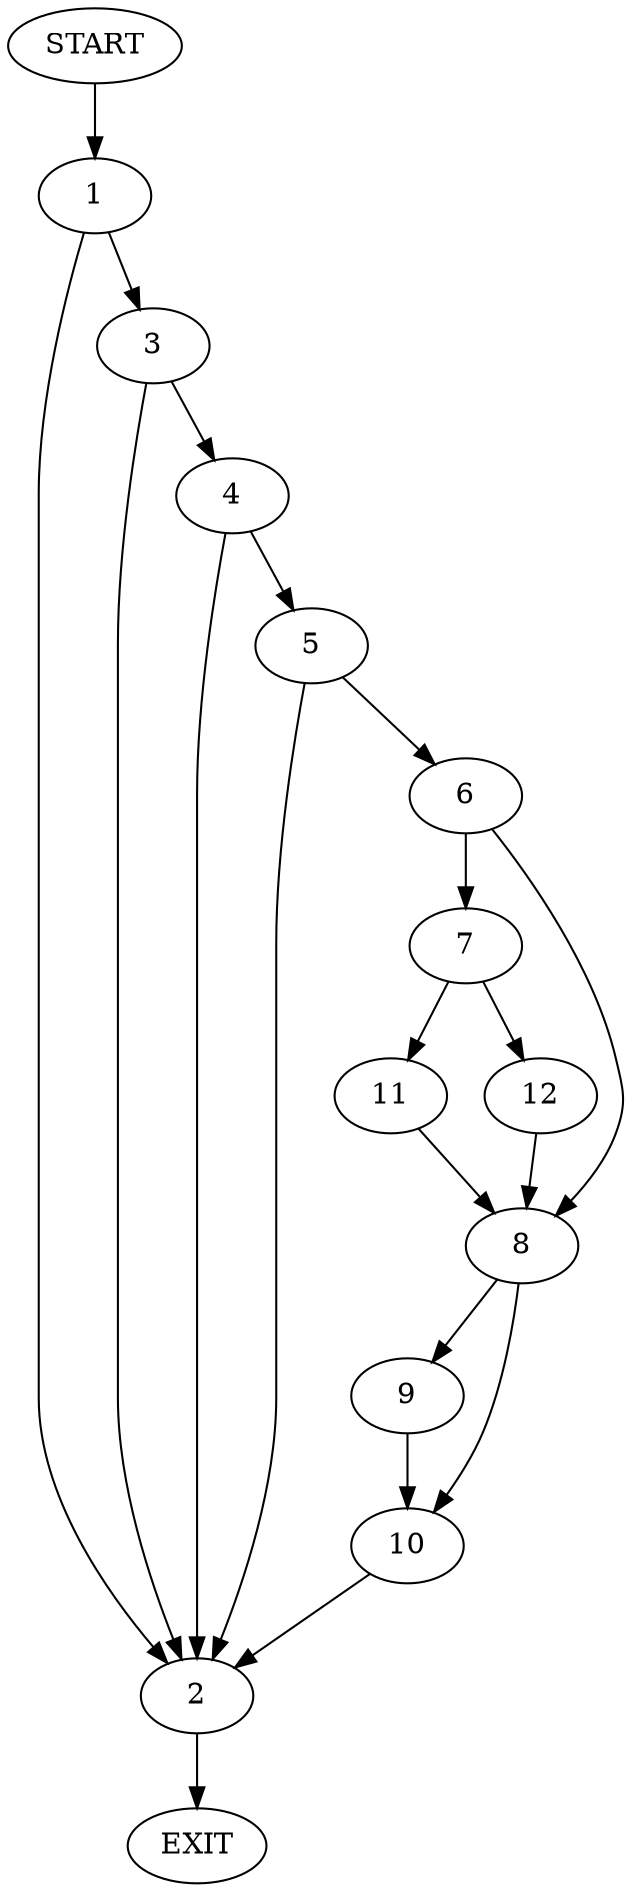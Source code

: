 digraph {
0 [label="START"]
13 [label="EXIT"]
0 -> 1
1 -> 2
1 -> 3
3 -> 2
3 -> 4
2 -> 13
4 -> 5
4 -> 2
5 -> 2
5 -> 6
6 -> 7
6 -> 8
8 -> 9
8 -> 10
7 -> 11
7 -> 12
11 -> 8
12 -> 8
10 -> 2
9 -> 10
}
